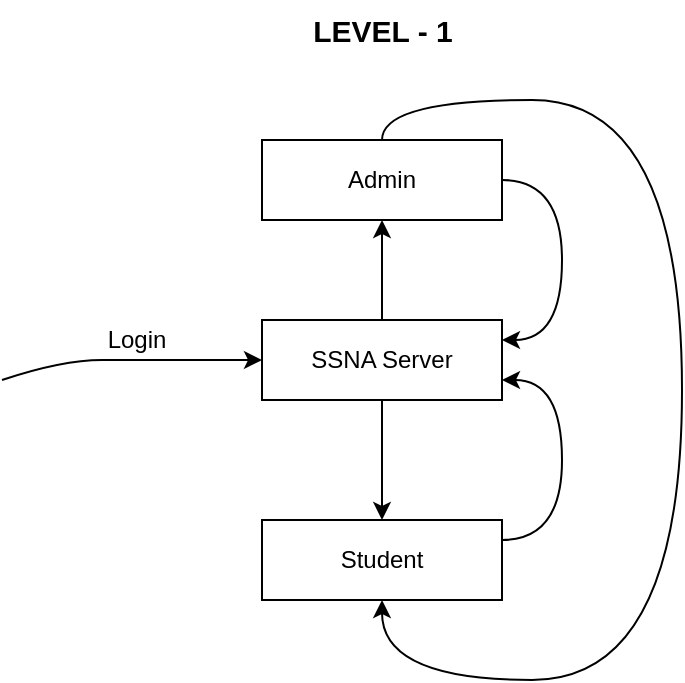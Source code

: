 <mxfile version="22.0.6" type="google" pages="3">
  <diagram id="lnfRCvvnRWQ6f7j25De5" name="L1">
    <mxGraphModel grid="1" page="1" gridSize="10" guides="1" tooltips="1" connect="1" arrows="1" fold="1" pageScale="1" pageWidth="850" pageHeight="1100" math="0" shadow="0">
      <root>
        <mxCell id="0" />
        <mxCell id="1" parent="0" />
        <mxCell id="y0Bbw8QifF7ln_EiUvMt-1" value="" style="curved=1;endArrow=classic;html=1;rounded=0;entryX=0;entryY=0.5;entryDx=0;entryDy=0;" edge="1" parent="1">
          <mxGeometry width="50" height="50" relative="1" as="geometry">
            <mxPoint x="220" y="-530" as="sourcePoint" />
            <mxPoint x="350" y="-540" as="targetPoint" />
            <Array as="points">
              <mxPoint x="250" y="-540" />
              <mxPoint x="290" y="-540" />
            </Array>
          </mxGeometry>
        </mxCell>
        <mxCell id="y0Bbw8QifF7ln_EiUvMt-2" value="&lt;font style=&quot;font-size: 12px;&quot;&gt;Login&lt;/font&gt;" style="edgeLabel;html=1;align=center;verticalAlign=middle;resizable=0;points=[];" connectable="0" vertex="1" parent="y0Bbw8QifF7ln_EiUvMt-1">
          <mxGeometry x="-0.031" y="-2" relative="1" as="geometry">
            <mxPoint x="4" y="-12" as="offset" />
          </mxGeometry>
        </mxCell>
        <mxCell id="y0Bbw8QifF7ln_EiUvMt-3" style="edgeStyle=orthogonalEdgeStyle;rounded=0;orthogonalLoop=1;jettySize=auto;html=1;entryX=0.5;entryY=1;entryDx=0;entryDy=0;" edge="1" parent="1" source="y0Bbw8QifF7ln_EiUvMt-5" target="y0Bbw8QifF7ln_EiUvMt-7">
          <mxGeometry relative="1" as="geometry" />
        </mxCell>
        <mxCell id="y0Bbw8QifF7ln_EiUvMt-4" style="edgeStyle=orthogonalEdgeStyle;rounded=0;orthogonalLoop=1;jettySize=auto;html=1;entryX=0.5;entryY=0;entryDx=0;entryDy=0;" edge="1" parent="1" source="y0Bbw8QifF7ln_EiUvMt-5" target="y0Bbw8QifF7ln_EiUvMt-9">
          <mxGeometry relative="1" as="geometry" />
        </mxCell>
        <mxCell id="y0Bbw8QifF7ln_EiUvMt-5" value="SSNA Server" style="rounded=0;whiteSpace=wrap;html=1;" vertex="1" parent="1">
          <mxGeometry x="350" y="-560" width="120" height="40" as="geometry" />
        </mxCell>
        <mxCell id="y0Bbw8QifF7ln_EiUvMt-6" style="edgeStyle=orthogonalEdgeStyle;rounded=0;orthogonalLoop=1;jettySize=auto;html=1;entryX=1;entryY=0.25;entryDx=0;entryDy=0;curved=1;exitX=1;exitY=0.5;exitDx=0;exitDy=0;" edge="1" parent="1" source="y0Bbw8QifF7ln_EiUvMt-7" target="y0Bbw8QifF7ln_EiUvMt-5">
          <mxGeometry relative="1" as="geometry">
            <Array as="points">
              <mxPoint x="500" y="-630" />
              <mxPoint x="500" y="-550" />
            </Array>
          </mxGeometry>
        </mxCell>
        <mxCell id="y0Bbw8QifF7ln_EiUvMt-7" value="Admin" style="rounded=0;whiteSpace=wrap;html=1;" vertex="1" parent="1">
          <mxGeometry x="350" y="-650" width="120" height="40" as="geometry" />
        </mxCell>
        <mxCell id="y0Bbw8QifF7ln_EiUvMt-8" style="edgeStyle=orthogonalEdgeStyle;rounded=0;orthogonalLoop=1;jettySize=auto;html=1;entryX=1;entryY=0.75;entryDx=0;entryDy=0;curved=1;exitX=1;exitY=0.25;exitDx=0;exitDy=0;" edge="1" parent="1" source="y0Bbw8QifF7ln_EiUvMt-9" target="y0Bbw8QifF7ln_EiUvMt-5">
          <mxGeometry relative="1" as="geometry">
            <Array as="points">
              <mxPoint x="500" y="-450" />
              <mxPoint x="500" y="-530" />
            </Array>
          </mxGeometry>
        </mxCell>
        <mxCell id="y0Bbw8QifF7ln_EiUvMt-9" value="Student" style="rounded=0;whiteSpace=wrap;html=1;" vertex="1" parent="1">
          <mxGeometry x="350" y="-460" width="120" height="40" as="geometry" />
        </mxCell>
        <mxCell id="y0Bbw8QifF7ln_EiUvMt-10" value="LEVEL - 1" style="text;html=1;align=center;verticalAlign=middle;resizable=0;points=[];autosize=1;strokeColor=none;fillColor=none;fontStyle=1;fontSize=15;" vertex="1" parent="1">
          <mxGeometry x="365" y="-720" width="90" height="30" as="geometry" />
        </mxCell>
        <mxCell id="y0Bbw8QifF7ln_EiUvMt-11" style="edgeStyle=orthogonalEdgeStyle;rounded=0;orthogonalLoop=1;jettySize=auto;html=1;entryX=0.5;entryY=1;entryDx=0;entryDy=0;curved=1;exitX=0.5;exitY=0;exitDx=0;exitDy=0;" edge="1" parent="1" source="y0Bbw8QifF7ln_EiUvMt-7" target="y0Bbw8QifF7ln_EiUvMt-9">
          <mxGeometry relative="1" as="geometry">
            <Array as="points">
              <mxPoint x="410" y="-670" />
              <mxPoint x="560" y="-670" />
              <mxPoint x="560" y="-380" />
              <mxPoint x="410" y="-380" />
            </Array>
          </mxGeometry>
        </mxCell>
      </root>
    </mxGraphModel>
  </diagram>
  <diagram id="C4vCqtk6LnQCOJcE7GFx" name="L2">
    <mxGraphModel grid="1" page="1" gridSize="10" guides="1" tooltips="1" connect="1" arrows="1" fold="1" pageScale="1" pageWidth="850" pageHeight="1100" math="0" shadow="0">
      <root>
        <mxCell id="0" />
        <mxCell id="1" parent="0" />
        <mxCell id="PJ-5e9qX-hdkSGPbhPj0-1" value="" style="curved=1;endArrow=classic;html=1;rounded=0;entryX=0;entryY=0.5;entryDx=0;entryDy=0;" edge="1" parent="1">
          <mxGeometry width="50" height="50" relative="1" as="geometry">
            <mxPoint x="28" y="500" as="sourcePoint" />
            <mxPoint x="158" y="490" as="targetPoint" />
            <Array as="points">
              <mxPoint x="58" y="490" />
              <mxPoint x="98" y="490" />
            </Array>
          </mxGeometry>
        </mxCell>
        <mxCell id="PJ-5e9qX-hdkSGPbhPj0-2" value="&lt;font style=&quot;font-size: 12px;&quot;&gt;Login&lt;/font&gt;" style="edgeLabel;html=1;align=center;verticalAlign=middle;resizable=0;points=[];" connectable="0" vertex="1" parent="PJ-5e9qX-hdkSGPbhPj0-1">
          <mxGeometry x="-0.031" y="-2" relative="1" as="geometry">
            <mxPoint x="4" y="-12" as="offset" />
          </mxGeometry>
        </mxCell>
        <mxCell id="PJ-5e9qX-hdkSGPbhPj0-3" style="edgeStyle=orthogonalEdgeStyle;rounded=0;orthogonalLoop=1;jettySize=auto;html=1;entryX=0;entryY=0.5;entryDx=0;entryDy=0;exitX=0.5;exitY=1;exitDx=0;exitDy=0;curved=1;" edge="1" parent="1" source="PJ-5e9qX-hdkSGPbhPj0-10" target="PJ-5e9qX-hdkSGPbhPj0-27">
          <mxGeometry relative="1" as="geometry" />
        </mxCell>
        <mxCell id="PJ-5e9qX-hdkSGPbhPj0-4" style="edgeStyle=orthogonalEdgeStyle;rounded=0;orthogonalLoop=1;jettySize=auto;html=1;entryX=0;entryY=0.5;entryDx=0;entryDy=0;curved=1;" edge="1" parent="1" source="PJ-5e9qX-hdkSGPbhPj0-10" target="PJ-5e9qX-hdkSGPbhPj0-31">
          <mxGeometry relative="1" as="geometry" />
        </mxCell>
        <mxCell id="PJ-5e9qX-hdkSGPbhPj0-5" value="queries" style="edgeLabel;html=1;align=center;verticalAlign=middle;resizable=0;points=[];rotation=15;" connectable="0" vertex="1" parent="PJ-5e9qX-hdkSGPbhPj0-4">
          <mxGeometry x="-0.349" y="-2" relative="1" as="geometry">
            <mxPoint x="14" y="-6" as="offset" />
          </mxGeometry>
        </mxCell>
        <mxCell id="PJ-5e9qX-hdkSGPbhPj0-6" style="edgeStyle=orthogonalEdgeStyle;rounded=0;orthogonalLoop=1;jettySize=auto;html=1;entryX=1;entryY=0.5;entryDx=0;entryDy=0;curved=1;exitX=0.149;exitY=-0.023;exitDx=0;exitDy=0;exitPerimeter=0;" edge="1" parent="1" source="PJ-5e9qX-hdkSGPbhPj0-10" target="PJ-5e9qX-hdkSGPbhPj0-38">
          <mxGeometry relative="1" as="geometry" />
        </mxCell>
        <mxCell id="PJ-5e9qX-hdkSGPbhPj0-7" value="timetable" style="edgeLabel;html=1;align=center;verticalAlign=middle;resizable=0;points=[];rotation=59;" connectable="0" vertex="1" parent="PJ-5e9qX-hdkSGPbhPj0-6">
          <mxGeometry x="-0.274" y="10" relative="1" as="geometry">
            <mxPoint x="6" y="-9" as="offset" />
          </mxGeometry>
        </mxCell>
        <mxCell id="PJ-5e9qX-hdkSGPbhPj0-8" style="edgeStyle=orthogonalEdgeStyle;rounded=0;orthogonalLoop=1;jettySize=auto;html=1;entryX=0;entryY=0.5;entryDx=0;entryDy=0;curved=1;" edge="1" parent="1" source="PJ-5e9qX-hdkSGPbhPj0-10" target="PJ-5e9qX-hdkSGPbhPj0-43">
          <mxGeometry relative="1" as="geometry">
            <Array as="points">
              <mxPoint x="248" y="583" />
            </Array>
          </mxGeometry>
        </mxCell>
        <mxCell id="PJ-5e9qX-hdkSGPbhPj0-9" value="routes" style="edgeLabel;html=1;align=center;verticalAlign=middle;resizable=0;points=[];rotation=52;" connectable="0" vertex="1" parent="PJ-5e9qX-hdkSGPbhPj0-8">
          <mxGeometry x="-0.241" y="7" relative="1" as="geometry">
            <mxPoint x="-3" y="8" as="offset" />
          </mxGeometry>
        </mxCell>
        <mxCell id="PJ-5e9qX-hdkSGPbhPj0-10" value="SSNA" style="rounded=0;whiteSpace=wrap;html=1;" vertex="1" parent="1">
          <mxGeometry x="158" y="470" width="120" height="40" as="geometry" />
        </mxCell>
        <mxCell id="PJ-5e9qX-hdkSGPbhPj0-11" style="edgeStyle=orthogonalEdgeStyle;rounded=0;orthogonalLoop=1;jettySize=auto;html=1;entryX=0.25;entryY=0;entryDx=0;entryDy=0;curved=1;" edge="1" parent="1" source="PJ-5e9qX-hdkSGPbhPj0-13" target="PJ-5e9qX-hdkSGPbhPj0-17">
          <mxGeometry relative="1" as="geometry" />
        </mxCell>
        <mxCell id="PJ-5e9qX-hdkSGPbhPj0-12" value="find data" style="edgeLabel;html=1;align=center;verticalAlign=middle;resizable=0;points=[];rotation=2.9;" connectable="0" vertex="1" parent="PJ-5e9qX-hdkSGPbhPj0-11">
          <mxGeometry x="-0.343" y="-6" relative="1" as="geometry">
            <mxPoint x="4" y="-13" as="offset" />
          </mxGeometry>
        </mxCell>
        <mxCell id="PJ-5e9qX-hdkSGPbhPj0-13" value="Search&lt;br&gt;course" style="ellipse;whiteSpace=wrap;html=1;aspect=fixed;" vertex="1" parent="1">
          <mxGeometry x="308" y="360" width="60" height="60" as="geometry" />
        </mxCell>
        <mxCell id="PJ-5e9qX-hdkSGPbhPj0-14" value="" style="curved=1;endArrow=classic;html=1;rounded=0;entryX=0;entryY=0.5;entryDx=0;entryDy=0;exitX=0.5;exitY=0;exitDx=0;exitDy=0;" edge="1" parent="1" source="PJ-5e9qX-hdkSGPbhPj0-10" target="PJ-5e9qX-hdkSGPbhPj0-13">
          <mxGeometry width="50" height="50" relative="1" as="geometry">
            <mxPoint x="228" y="460" as="sourcePoint" />
            <mxPoint x="338" y="410" as="targetPoint" />
            <Array as="points">
              <mxPoint x="238" y="410" />
            </Array>
          </mxGeometry>
        </mxCell>
        <mxCell id="PJ-5e9qX-hdkSGPbhPj0-15" value="&lt;font style=&quot;font-size: 12px;&quot;&gt;course material&lt;/font&gt;" style="edgeLabel;html=1;align=center;verticalAlign=middle;resizable=0;points=[];rotation=-37.8;" connectable="0" vertex="1" parent="PJ-5e9qX-hdkSGPbhPj0-14">
          <mxGeometry x="-0.031" y="-2" relative="1" as="geometry">
            <mxPoint x="-1" y="2" as="offset" />
          </mxGeometry>
        </mxCell>
        <mxCell id="PJ-5e9qX-hdkSGPbhPj0-16" style="edgeStyle=orthogonalEdgeStyle;rounded=0;orthogonalLoop=1;jettySize=auto;html=1;entryX=1;entryY=1;entryDx=0;entryDy=0;curved=1;exitX=0.25;exitY=1;exitDx=0;exitDy=0;" edge="1" parent="1" source="PJ-5e9qX-hdkSGPbhPj0-17" target="PJ-5e9qX-hdkSGPbhPj0-13">
          <mxGeometry relative="1" as="geometry" />
        </mxCell>
        <mxCell id="PJ-5e9qX-hdkSGPbhPj0-17" value="Course data" style="html=1;dashed=0;whiteSpace=wrap;shape=partialRectangle;right=0;left=0;" vertex="1" parent="1">
          <mxGeometry x="453" y="420" width="100" height="30" as="geometry" />
        </mxCell>
        <mxCell id="PJ-5e9qX-hdkSGPbhPj0-18" value="Search&lt;br&gt;faculty member" style="ellipse;whiteSpace=wrap;html=1;aspect=fixed;" vertex="1" parent="1">
          <mxGeometry x="68" y="660" width="70" height="70" as="geometry" />
        </mxCell>
        <mxCell id="PJ-5e9qX-hdkSGPbhPj0-19" value="" style="curved=1;endArrow=classic;html=1;rounded=0;entryX=0;entryY=0.5;entryDx=0;entryDy=0;exitX=0;exitY=1;exitDx=0;exitDy=0;" edge="1" parent="1" source="PJ-5e9qX-hdkSGPbhPj0-10" target="PJ-5e9qX-hdkSGPbhPj0-18">
          <mxGeometry width="50" height="50" relative="1" as="geometry">
            <mxPoint x="228" y="690" as="sourcePoint" />
            <mxPoint x="348" y="630" as="targetPoint" />
            <Array as="points">
              <mxPoint x="98" y="550" />
              <mxPoint x="48" y="630" />
            </Array>
          </mxGeometry>
        </mxCell>
        <mxCell id="PJ-5e9qX-hdkSGPbhPj0-20" value="&lt;font style=&quot;font-size: 12px;&quot;&gt;faculty&lt;/font&gt;" style="edgeLabel;html=1;align=center;verticalAlign=middle;resizable=0;points=[];rotation=-66.6;" connectable="0" vertex="1" parent="PJ-5e9qX-hdkSGPbhPj0-19">
          <mxGeometry x="-0.031" y="-2" relative="1" as="geometry">
            <mxPoint x="-18" y="15" as="offset" />
          </mxGeometry>
        </mxCell>
        <mxCell id="PJ-5e9qX-hdkSGPbhPj0-21" style="edgeStyle=orthogonalEdgeStyle;rounded=0;orthogonalLoop=1;jettySize=auto;html=1;curved=1;exitX=0.25;exitY=0;exitDx=0;exitDy=0;" edge="1" parent="1" source="PJ-5e9qX-hdkSGPbhPj0-22" target="PJ-5e9qX-hdkSGPbhPj0-18">
          <mxGeometry relative="1" as="geometry">
            <Array as="points">
              <mxPoint x="218" y="690" />
            </Array>
          </mxGeometry>
        </mxCell>
        <mxCell id="PJ-5e9qX-hdkSGPbhPj0-22" value="Faculty data" style="html=1;dashed=0;whiteSpace=wrap;shape=partialRectangle;right=0;left=0;" vertex="1" parent="1">
          <mxGeometry x="193" y="710" width="100" height="30" as="geometry" />
        </mxCell>
        <mxCell id="PJ-5e9qX-hdkSGPbhPj0-23" style="edgeStyle=orthogonalEdgeStyle;rounded=0;orthogonalLoop=1;jettySize=auto;html=1;entryX=0.219;entryY=1.033;entryDx=0;entryDy=0;entryPerimeter=0;curved=1;" edge="1" parent="1" source="PJ-5e9qX-hdkSGPbhPj0-18" target="PJ-5e9qX-hdkSGPbhPj0-22">
          <mxGeometry relative="1" as="geometry">
            <Array as="points">
              <mxPoint x="103" y="760" />
              <mxPoint x="215" y="760" />
            </Array>
          </mxGeometry>
        </mxCell>
        <mxCell id="PJ-5e9qX-hdkSGPbhPj0-24" value="find data" style="edgeLabel;html=1;align=center;verticalAlign=middle;resizable=0;points=[];" connectable="0" vertex="1" parent="PJ-5e9qX-hdkSGPbhPj0-23">
          <mxGeometry x="0.054" y="4" relative="1" as="geometry">
            <mxPoint y="14" as="offset" />
          </mxGeometry>
        </mxCell>
        <mxCell id="PJ-5e9qX-hdkSGPbhPj0-25" style="edgeStyle=orthogonalEdgeStyle;rounded=0;orthogonalLoop=1;jettySize=auto;html=1;entryX=0.25;entryY=1;entryDx=0;entryDy=0;curved=1;" edge="1" parent="1" source="PJ-5e9qX-hdkSGPbhPj0-27" target="PJ-5e9qX-hdkSGPbhPj0-28">
          <mxGeometry relative="1" as="geometry" />
        </mxCell>
        <mxCell id="PJ-5e9qX-hdkSGPbhPj0-26" value="find events" style="edgeLabel;html=1;align=center;verticalAlign=middle;resizable=0;points=[];rotation=30;" connectable="0" vertex="1" parent="PJ-5e9qX-hdkSGPbhPj0-25">
          <mxGeometry x="-0.121" y="7" relative="1" as="geometry">
            <mxPoint x="-10" y="13" as="offset" />
          </mxGeometry>
        </mxCell>
        <mxCell id="PJ-5e9qX-hdkSGPbhPj0-27" value="Browse&lt;br&gt;events" style="ellipse;whiteSpace=wrap;html=1;aspect=fixed;" vertex="1" parent="1">
          <mxGeometry x="158" y="605" width="70" height="70" as="geometry" />
        </mxCell>
        <mxCell id="PJ-5e9qX-hdkSGPbhPj0-28" value="Events data" style="html=1;dashed=0;whiteSpace=wrap;shape=partialRectangle;right=0;left=0;" vertex="1" parent="1">
          <mxGeometry x="368" y="645" width="100" height="30" as="geometry" />
        </mxCell>
        <mxCell id="PJ-5e9qX-hdkSGPbhPj0-29" style="edgeStyle=orthogonalEdgeStyle;rounded=0;orthogonalLoop=1;jettySize=auto;html=1;entryX=0.25;entryY=0;entryDx=0;entryDy=0;curved=1;" edge="1" parent="1" source="PJ-5e9qX-hdkSGPbhPj0-31" target="PJ-5e9qX-hdkSGPbhPj0-33">
          <mxGeometry relative="1" as="geometry">
            <Array as="points">
              <mxPoint x="562" y="520" />
              <mxPoint x="562" y="480" />
              <mxPoint x="633" y="480" />
            </Array>
          </mxGeometry>
        </mxCell>
        <mxCell id="PJ-5e9qX-hdkSGPbhPj0-30" value="query" style="edgeLabel;html=1;align=center;verticalAlign=middle;resizable=0;points=[];rotation=-5.1;" connectable="0" vertex="1" parent="PJ-5e9qX-hdkSGPbhPj0-29">
          <mxGeometry x="0.057" y="-2" relative="1" as="geometry">
            <mxPoint x="7" y="-11" as="offset" />
          </mxGeometry>
        </mxCell>
        <mxCell id="PJ-5e9qX-hdkSGPbhPj0-31" value="Browse&lt;br&gt;queries" style="ellipse;whiteSpace=wrap;html=1;aspect=fixed;" vertex="1" parent="1">
          <mxGeometry x="456" y="490" width="60" height="60" as="geometry" />
        </mxCell>
        <mxCell id="PJ-5e9qX-hdkSGPbhPj0-32" style="edgeStyle=orthogonalEdgeStyle;rounded=0;orthogonalLoop=1;jettySize=auto;html=1;entryX=1;entryY=1;entryDx=0;entryDy=0;curved=1;exitX=0.25;exitY=1;exitDx=0;exitDy=0;" edge="1" parent="1" source="PJ-5e9qX-hdkSGPbhPj0-33" target="PJ-5e9qX-hdkSGPbhPj0-31">
          <mxGeometry relative="1" as="geometry" />
        </mxCell>
        <mxCell id="PJ-5e9qX-hdkSGPbhPj0-33" value="queries data" style="html=1;dashed=0;whiteSpace=wrap;shape=partialRectangle;right=0;left=0;" vertex="1" parent="1">
          <mxGeometry x="608" y="520" width="100" height="30" as="geometry" />
        </mxCell>
        <mxCell id="PJ-5e9qX-hdkSGPbhPj0-37" style="edgeStyle=orthogonalEdgeStyle;rounded=0;orthogonalLoop=1;jettySize=auto;html=1;entryX=0.25;entryY=1;entryDx=0;entryDy=0;curved=1;" edge="1" parent="1" source="PJ-5e9qX-hdkSGPbhPj0-38" target="PJ-5e9qX-hdkSGPbhPj0-40">
          <mxGeometry relative="1" as="geometry" />
        </mxCell>
        <mxCell id="PJ-5e9qX-hdkSGPbhPj0-38" value="Search&lt;br&gt;timetable" style="ellipse;whiteSpace=wrap;html=1;aspect=fixed;" vertex="1" parent="1">
          <mxGeometry x="58" y="370" width="60" height="60" as="geometry" />
        </mxCell>
        <mxCell id="PJ-5e9qX-hdkSGPbhPj0-39" style="edgeStyle=orthogonalEdgeStyle;rounded=0;orthogonalLoop=1;jettySize=auto;html=1;entryX=1;entryY=0;entryDx=0;entryDy=0;curved=1;" edge="1" parent="1" source="PJ-5e9qX-hdkSGPbhPj0-40" target="PJ-5e9qX-hdkSGPbhPj0-38">
          <mxGeometry relative="1" as="geometry">
            <Array as="points">
              <mxPoint x="168" y="350" />
              <mxPoint x="109" y="350" />
            </Array>
          </mxGeometry>
        </mxCell>
        <mxCell id="PJ-5e9qX-hdkSGPbhPj0-40" value="Timetable data" style="html=1;dashed=0;whiteSpace=wrap;shape=partialRectangle;right=0;left=0;" vertex="1" parent="1">
          <mxGeometry x="118" y="250" width="100" height="30" as="geometry" />
        </mxCell>
        <mxCell id="PJ-5e9qX-hdkSGPbhPj0-41" value="filter timetable" style="edgeLabel;html=1;align=center;verticalAlign=middle;resizable=0;points=[];rotation=-45;" connectable="0" vertex="1" parent="1">
          <mxGeometry x="84.997" y="326.996" as="geometry">
            <mxPoint x="6.857" y="4.12" as="offset" />
          </mxGeometry>
        </mxCell>
        <mxCell id="PJ-5e9qX-hdkSGPbhPj0-42" style="edgeStyle=orthogonalEdgeStyle;rounded=0;orthogonalLoop=1;jettySize=auto;html=1;entryX=0.25;entryY=0;entryDx=0;entryDy=0;curved=1;" edge="1" parent="1" source="PJ-5e9qX-hdkSGPbhPj0-43" target="PJ-5e9qX-hdkSGPbhPj0-45">
          <mxGeometry relative="1" as="geometry">
            <Array as="points">
              <mxPoint x="402" y="583" />
              <mxPoint x="402" y="560" />
              <mxPoint x="461" y="560" />
            </Array>
          </mxGeometry>
        </mxCell>
        <mxCell id="PJ-5e9qX-hdkSGPbhPj0-43" value="Search&lt;br&gt;bus routes" style="ellipse;whiteSpace=wrap;html=1;aspect=fixed;" vertex="1" parent="1">
          <mxGeometry x="303" y="550" width="65" height="65" as="geometry" />
        </mxCell>
        <mxCell id="PJ-5e9qX-hdkSGPbhPj0-44" style="edgeStyle=orthogonalEdgeStyle;rounded=0;orthogonalLoop=1;jettySize=auto;html=1;entryX=1;entryY=1;entryDx=0;entryDy=0;curved=1;exitX=0.212;exitY=1.017;exitDx=0;exitDy=0;exitPerimeter=0;" edge="1" parent="1" source="PJ-5e9qX-hdkSGPbhPj0-45" target="PJ-5e9qX-hdkSGPbhPj0-43">
          <mxGeometry relative="1" as="geometry">
            <Array as="points">
              <mxPoint x="457" y="630" />
              <mxPoint x="359" y="630" />
            </Array>
          </mxGeometry>
        </mxCell>
        <mxCell id="PJ-5e9qX-hdkSGPbhPj0-45" value="Bus data" style="html=1;dashed=0;whiteSpace=wrap;shape=partialRectangle;right=0;left=0;" vertex="1" parent="1">
          <mxGeometry x="436" y="585" width="100" height="30" as="geometry" />
        </mxCell>
        <mxCell id="PJ-5e9qX-hdkSGPbhPj0-46" style="edgeStyle=orthogonalEdgeStyle;rounded=0;orthogonalLoop=1;jettySize=auto;html=1;entryX=0.965;entryY=0.261;entryDx=0;entryDy=0;entryPerimeter=0;curved=1;exitX=0.25;exitY=0;exitDx=0;exitDy=0;" edge="1" parent="1" source="PJ-5e9qX-hdkSGPbhPj0-28" target="PJ-5e9qX-hdkSGPbhPj0-27">
          <mxGeometry relative="1" as="geometry" />
        </mxCell>
        <mxCell id="PJ-5e9qX-hdkSGPbhPj0-47" value="LEVEL - 2" style="text;html=1;align=center;verticalAlign=middle;resizable=0;points=[];autosize=1;strokeColor=none;fillColor=none;fontStyle=1;fontSize=15;" vertex="1" parent="1">
          <mxGeometry x="373" y="180" width="90" height="30" as="geometry" />
        </mxCell>
      </root>
    </mxGraphModel>
  </diagram>
  <diagram name="L3" id="b520641d-4fe3-3701-9064-5fc419738815">
    <mxGraphModel grid="1" page="1" gridSize="10" guides="1" tooltips="1" connect="1" arrows="1" fold="1" pageScale="1" pageWidth="1100" pageHeight="850" background="none" math="0" shadow="0">
      <root>
        <mxCell id="0" />
        <mxCell id="1" parent="0" />
        <mxCell id="fYyy_811mpqIWrKKwp8T-56" value="" style="curved=1;endArrow=classic;html=1;rounded=0;entryX=0;entryY=0.5;entryDx=0;entryDy=0;" edge="1" parent="1">
          <mxGeometry width="50" height="50" relative="1" as="geometry">
            <mxPoint x="130" y="1041" as="sourcePoint" />
            <mxPoint x="260" y="1031" as="targetPoint" />
            <Array as="points">
              <mxPoint x="160" y="1031" />
              <mxPoint x="200" y="1031" />
            </Array>
          </mxGeometry>
        </mxCell>
        <mxCell id="fYyy_811mpqIWrKKwp8T-57" value="&lt;font style=&quot;font-size: 12px;&quot;&gt;Login&lt;/font&gt;" style="edgeLabel;html=1;align=center;verticalAlign=middle;resizable=0;points=[];" connectable="0" vertex="1" parent="fYyy_811mpqIWrKKwp8T-56">
          <mxGeometry x="-0.031" y="-2" relative="1" as="geometry">
            <mxPoint x="4" y="-12" as="offset" />
          </mxGeometry>
        </mxCell>
        <mxCell id="fYyy_811mpqIWrKKwp8T-59" style="edgeStyle=orthogonalEdgeStyle;rounded=0;orthogonalLoop=1;jettySize=auto;html=1;entryX=0.006;entryY=0.364;entryDx=0;entryDy=0;curved=1;entryPerimeter=0;" edge="1" parent="1" source="fYyy_811mpqIWrKKwp8T-65" target="fYyy_811mpqIWrKKwp8T-86">
          <mxGeometry relative="1" as="geometry" />
        </mxCell>
        <mxCell id="fYyy_811mpqIWrKKwp8T-60" value="queries" style="edgeLabel;html=1;align=center;verticalAlign=middle;resizable=0;points=[];rotation=1.8;" connectable="0" vertex="1" parent="fYyy_811mpqIWrKKwp8T-59">
          <mxGeometry x="-0.349" y="-2" relative="1" as="geometry">
            <mxPoint x="72" y="5" as="offset" />
          </mxGeometry>
        </mxCell>
        <mxCell id="fYyy_811mpqIWrKKwp8T-61" style="edgeStyle=orthogonalEdgeStyle;rounded=0;orthogonalLoop=1;jettySize=auto;html=1;entryX=1;entryY=0.5;entryDx=0;entryDy=0;curved=1;exitX=0.149;exitY=-0.023;exitDx=0;exitDy=0;exitPerimeter=0;" edge="1" parent="1" source="fYyy_811mpqIWrKKwp8T-65" target="fYyy_811mpqIWrKKwp8T-93">
          <mxGeometry relative="1" as="geometry" />
        </mxCell>
        <mxCell id="fYyy_811mpqIWrKKwp8T-62" value="timetable" style="edgeLabel;html=1;align=center;verticalAlign=middle;resizable=0;points=[];rotation=30;" connectable="0" vertex="1" parent="fYyy_811mpqIWrKKwp8T-61">
          <mxGeometry x="-0.274" y="10" relative="1" as="geometry">
            <mxPoint x="-36" y="-4" as="offset" />
          </mxGeometry>
        </mxCell>
        <mxCell id="fYyy_811mpqIWrKKwp8T-63" style="edgeStyle=orthogonalEdgeStyle;rounded=0;orthogonalLoop=1;jettySize=auto;html=1;entryX=0;entryY=0.5;entryDx=0;entryDy=0;curved=1;" edge="1" parent="1" source="fYyy_811mpqIWrKKwp8T-65" target="fYyy_811mpqIWrKKwp8T-98">
          <mxGeometry relative="1" as="geometry">
            <Array as="points">
              <mxPoint x="350" y="1124" />
            </Array>
          </mxGeometry>
        </mxCell>
        <mxCell id="fYyy_811mpqIWrKKwp8T-64" value="routes" style="edgeLabel;html=1;align=center;verticalAlign=middle;resizable=0;points=[];rotation=52;" connectable="0" vertex="1" parent="fYyy_811mpqIWrKKwp8T-63">
          <mxGeometry x="-0.241" y="7" relative="1" as="geometry">
            <mxPoint x="-3" y="8" as="offset" />
          </mxGeometry>
        </mxCell>
        <mxCell id="fYyy_811mpqIWrKKwp8T-116" style="edgeStyle=orthogonalEdgeStyle;rounded=0;orthogonalLoop=1;jettySize=auto;html=1;curved=1;exitX=0.25;exitY=1;exitDx=0;exitDy=0;" edge="1" parent="1" source="fYyy_811mpqIWrKKwp8T-65" target="fYyy_811mpqIWrKKwp8T-82">
          <mxGeometry relative="1" as="geometry" />
        </mxCell>
        <mxCell id="fYyy_811mpqIWrKKwp8T-65" value="SSNA" style="rounded=0;whiteSpace=wrap;html=1;" vertex="1" parent="1">
          <mxGeometry x="260" y="1011" width="120" height="40" as="geometry" />
        </mxCell>
        <mxCell id="fYyy_811mpqIWrKKwp8T-66" style="edgeStyle=orthogonalEdgeStyle;rounded=0;orthogonalLoop=1;jettySize=auto;html=1;entryX=0.25;entryY=0;entryDx=0;entryDy=0;curved=1;exitX=1;exitY=0.5;exitDx=0;exitDy=0;" edge="1" parent="1" source="fYyy_811mpqIWrKKwp8T-105" target="fYyy_811mpqIWrKKwp8T-72">
          <mxGeometry relative="1" as="geometry">
            <mxPoint x="579" y="881" as="sourcePoint" />
            <Array as="points">
              <mxPoint x="565" y="873" />
              <mxPoint x="689" y="873" />
            </Array>
          </mxGeometry>
        </mxCell>
        <mxCell id="fYyy_811mpqIWrKKwp8T-67" value="find data" style="edgeLabel;html=1;align=center;verticalAlign=middle;resizable=0;points=[];rotation=0;" connectable="0" vertex="1" parent="fYyy_811mpqIWrKKwp8T-66">
          <mxGeometry x="-0.343" y="-6" relative="1" as="geometry">
            <mxPoint x="4" y="-14" as="offset" />
          </mxGeometry>
        </mxCell>
        <mxCell id="fYyy_811mpqIWrKKwp8T-68" value="Search&lt;br&gt;course" style="ellipse;whiteSpace=wrap;html=1;aspect=fixed;" vertex="1" parent="1">
          <mxGeometry x="410" y="901" width="60" height="60" as="geometry" />
        </mxCell>
        <mxCell id="fYyy_811mpqIWrKKwp8T-69" value="" style="curved=1;endArrow=classic;html=1;rounded=0;entryX=0;entryY=0.5;entryDx=0;entryDy=0;exitX=0.676;exitY=0.044;exitDx=0;exitDy=0;exitPerimeter=0;" edge="1" parent="1" source="fYyy_811mpqIWrKKwp8T-65" target="fYyy_811mpqIWrKKwp8T-68">
          <mxGeometry width="50" height="50" relative="1" as="geometry">
            <mxPoint x="330" y="1001" as="sourcePoint" />
            <mxPoint x="440" y="951" as="targetPoint" />
            <Array as="points">
              <mxPoint x="340" y="951" />
            </Array>
          </mxGeometry>
        </mxCell>
        <mxCell id="fYyy_811mpqIWrKKwp8T-70" value="&lt;font style=&quot;font-size: 12px;&quot;&gt;course material&lt;/font&gt;" style="edgeLabel;html=1;align=center;verticalAlign=middle;resizable=0;points=[];rotation=-45;" connectable="0" vertex="1" parent="fYyy_811mpqIWrKKwp8T-69">
          <mxGeometry x="-0.031" y="-2" relative="1" as="geometry">
            <mxPoint x="-8" y="9" as="offset" />
          </mxGeometry>
        </mxCell>
        <mxCell id="fYyy_811mpqIWrKKwp8T-71" style="edgeStyle=orthogonalEdgeStyle;rounded=0;orthogonalLoop=1;jettySize=auto;html=1;entryX=0.977;entryY=0.678;entryDx=0;entryDy=0;curved=1;exitX=0.25;exitY=1;exitDx=0;exitDy=0;entryPerimeter=0;" edge="1" parent="1" source="fYyy_811mpqIWrKKwp8T-72" target="fYyy_811mpqIWrKKwp8T-105">
          <mxGeometry relative="1" as="geometry">
            <mxPoint x="570.003" y="902.213" as="targetPoint" />
          </mxGeometry>
        </mxCell>
        <mxCell id="fYyy_811mpqIWrKKwp8T-72" value="Course data" style="html=1;dashed=0;whiteSpace=wrap;shape=partialRectangle;right=0;left=0;" vertex="1" parent="1">
          <mxGeometry x="663.79" y="907" width="100" height="30" as="geometry" />
        </mxCell>
        <mxCell id="fYyy_811mpqIWrKKwp8T-73" value="Search&lt;br&gt;faculty member" style="ellipse;whiteSpace=wrap;html=1;aspect=fixed;" vertex="1" parent="1">
          <mxGeometry x="40" y="1205" width="70" height="70" as="geometry" />
        </mxCell>
        <mxCell id="fYyy_811mpqIWrKKwp8T-74" value="" style="curved=1;endArrow=classic;html=1;rounded=0;entryX=0.767;entryY=0.072;entryDx=0;entryDy=0;exitX=0.052;exitY=1.037;exitDx=0;exitDy=0;entryPerimeter=0;exitPerimeter=0;" edge="1" parent="1" source="fYyy_811mpqIWrKKwp8T-65" target="fYyy_811mpqIWrKKwp8T-73">
          <mxGeometry width="50" height="50" relative="1" as="geometry">
            <mxPoint x="330" y="1231" as="sourcePoint" />
            <mxPoint x="450" y="1171" as="targetPoint" />
            <Array as="points">
              <mxPoint x="200" y="1091" />
              <mxPoint x="140" y="1150" />
            </Array>
          </mxGeometry>
        </mxCell>
        <mxCell id="fYyy_811mpqIWrKKwp8T-75" value="&lt;font style=&quot;font-size: 12px;&quot;&gt;faculty&lt;/font&gt;" style="edgeLabel;html=1;align=center;verticalAlign=middle;resizable=0;points=[];rotation=-55;" connectable="0" vertex="1" parent="fYyy_811mpqIWrKKwp8T-74">
          <mxGeometry x="-0.031" y="-2" relative="1" as="geometry">
            <mxPoint x="-24" y="13" as="offset" />
          </mxGeometry>
        </mxCell>
        <mxCell id="fYyy_811mpqIWrKKwp8T-76" style="edgeStyle=orthogonalEdgeStyle;rounded=0;orthogonalLoop=1;jettySize=auto;html=1;curved=1;exitX=0.25;exitY=0;exitDx=0;exitDy=0;entryX=1;entryY=1;entryDx=0;entryDy=0;" edge="1" parent="1" source="fYyy_811mpqIWrKKwp8T-77" target="fYyy_811mpqIWrKKwp8T-133">
          <mxGeometry relative="1" as="geometry">
            <Array as="points">
              <mxPoint x="155" y="1430" />
              <mxPoint x="100" y="1430" />
            </Array>
            <mxPoint x="74.641" y="1440" as="targetPoint" />
          </mxGeometry>
        </mxCell>
        <mxCell id="fYyy_811mpqIWrKKwp8T-77" value="Faculty data" style="html=1;dashed=0;whiteSpace=wrap;shape=partialRectangle;right=0;left=0;" vertex="1" parent="1">
          <mxGeometry x="130" y="1460" width="100" height="30" as="geometry" />
        </mxCell>
        <mxCell id="fYyy_811mpqIWrKKwp8T-78" style="edgeStyle=orthogonalEdgeStyle;rounded=0;orthogonalLoop=1;jettySize=auto;html=1;entryX=0.219;entryY=1.033;entryDx=0;entryDy=0;entryPerimeter=0;curved=1;exitX=0.5;exitY=1;exitDx=0;exitDy=0;" edge="1" parent="1" source="fYyy_811mpqIWrKKwp8T-133" target="fYyy_811mpqIWrKKwp8T-77">
          <mxGeometry relative="1" as="geometry">
            <Array as="points">
              <mxPoint x="60" y="1390" />
              <mxPoint x="60" y="1510" />
              <mxPoint x="152" y="1510" />
            </Array>
            <mxPoint x="40" y="1480" as="sourcePoint" />
          </mxGeometry>
        </mxCell>
        <mxCell id="fYyy_811mpqIWrKKwp8T-79" value="find data" style="edgeLabel;html=1;align=center;verticalAlign=middle;resizable=0;points=[];" connectable="0" vertex="1" parent="fYyy_811mpqIWrKKwp8T-78">
          <mxGeometry x="0.054" y="4" relative="1" as="geometry">
            <mxPoint y="14" as="offset" />
          </mxGeometry>
        </mxCell>
        <mxCell id="fYyy_811mpqIWrKKwp8T-80" style="edgeStyle=orthogonalEdgeStyle;rounded=0;orthogonalLoop=1;jettySize=auto;html=1;entryX=0.25;entryY=1;entryDx=0;entryDy=0;curved=1;exitX=0.5;exitY=1;exitDx=0;exitDy=0;" edge="1" parent="1" source="fYyy_811mpqIWrKKwp8T-117" target="fYyy_811mpqIWrKKwp8T-83">
          <mxGeometry relative="1" as="geometry">
            <mxPoint x="288" y="1358.95" as="sourcePoint" />
          </mxGeometry>
        </mxCell>
        <mxCell id="fYyy_811mpqIWrKKwp8T-81" value="find events" style="edgeLabel;html=1;align=center;verticalAlign=middle;resizable=0;points=[];rotation=0;" connectable="0" vertex="1" parent="fYyy_811mpqIWrKKwp8T-80">
          <mxGeometry x="-0.121" y="7" relative="1" as="geometry">
            <mxPoint x="16" y="16" as="offset" />
          </mxGeometry>
        </mxCell>
        <mxCell id="fYyy_811mpqIWrKKwp8T-118" style="edgeStyle=orthogonalEdgeStyle;rounded=0;orthogonalLoop=1;jettySize=auto;html=1;entryX=0.5;entryY=0;entryDx=0;entryDy=0;curved=1;" edge="1" parent="1" source="fYyy_811mpqIWrKKwp8T-82" target="fYyy_811mpqIWrKKwp8T-117">
          <mxGeometry relative="1" as="geometry" />
        </mxCell>
        <mxCell id="fYyy_811mpqIWrKKwp8T-82" value="Browse&lt;br&gt;events" style="ellipse;whiteSpace=wrap;html=1;aspect=fixed;" vertex="1" parent="1">
          <mxGeometry x="215" y="1151" width="70" height="70" as="geometry" />
        </mxCell>
        <mxCell id="fYyy_811mpqIWrKKwp8T-83" value="Events data" style="html=1;dashed=0;whiteSpace=wrap;shape=partialRectangle;right=0;left=0;" vertex="1" parent="1">
          <mxGeometry x="450" y="1275" width="100" height="30" as="geometry" />
        </mxCell>
        <mxCell id="fYyy_811mpqIWrKKwp8T-84" style="edgeStyle=orthogonalEdgeStyle;rounded=0;orthogonalLoop=1;jettySize=auto;html=1;entryX=0.25;entryY=0;entryDx=0;entryDy=0;curved=1;exitX=0.985;exitY=0.375;exitDx=0;exitDy=0;exitPerimeter=0;" edge="1" parent="1" source="fYyy_811mpqIWrKKwp8T-111" target="fYyy_811mpqIWrKKwp8T-88">
          <mxGeometry relative="1" as="geometry">
            <Array as="points">
              <mxPoint x="743" y="1010" />
              <mxPoint x="915" y="1010" />
            </Array>
            <mxPoint x="797.79" y="1070" as="sourcePoint" />
          </mxGeometry>
        </mxCell>
        <mxCell id="fYyy_811mpqIWrKKwp8T-85" value="query" style="edgeLabel;html=1;align=center;verticalAlign=middle;resizable=0;points=[];rotation=2.2;" connectable="0" vertex="1" parent="fYyy_811mpqIWrKKwp8T-84">
          <mxGeometry x="0.057" y="-2" relative="1" as="geometry">
            <mxPoint x="-34" y="-11" as="offset" />
          </mxGeometry>
        </mxCell>
        <mxCell id="fYyy_811mpqIWrKKwp8T-112" style="edgeStyle=orthogonalEdgeStyle;rounded=0;orthogonalLoop=1;jettySize=auto;html=1;curved=1;exitX=0.5;exitY=0;exitDx=0;exitDy=0;" edge="1" parent="1" source="fYyy_811mpqIWrKKwp8T-86" target="fYyy_811mpqIWrKKwp8T-111">
          <mxGeometry relative="1" as="geometry">
            <Array as="points">
              <mxPoint x="588" y="1011" />
            </Array>
          </mxGeometry>
        </mxCell>
        <mxCell id="fYyy_811mpqIWrKKwp8T-115" style="edgeStyle=orthogonalEdgeStyle;rounded=0;orthogonalLoop=1;jettySize=auto;html=1;entryX=0.5;entryY=0;entryDx=0;entryDy=0;curved=1;exitX=0.932;exitY=0.721;exitDx=0;exitDy=0;exitPerimeter=0;" edge="1" parent="1" source="fYyy_811mpqIWrKKwp8T-86" target="fYyy_811mpqIWrKKwp8T-114">
          <mxGeometry relative="1" as="geometry">
            <Array as="points">
              <mxPoint x="649" y="1074" />
              <mxPoint x="705" y="1074" />
            </Array>
          </mxGeometry>
        </mxCell>
        <mxCell id="Is7_Ylc0VgrU2KLMRWV5-23" style="edgeStyle=orthogonalEdgeStyle;rounded=0;orthogonalLoop=1;jettySize=auto;html=1;entryX=1;entryY=0.75;entryDx=0;entryDy=0;curved=1;exitX=-0.003;exitY=0.649;exitDx=0;exitDy=0;exitPerimeter=0;" edge="1" parent="1" source="fYyy_811mpqIWrKKwp8T-86" target="fYyy_811mpqIWrKKwp8T-65">
          <mxGeometry relative="1" as="geometry">
            <Array as="points">
              <mxPoint x="450" y="1070" />
              <mxPoint x="450" y="1041" />
            </Array>
          </mxGeometry>
        </mxCell>
        <mxCell id="fYyy_811mpqIWrKKwp8T-86" value="Browse&lt;br&gt;queries" style="ellipse;whiteSpace=wrap;html=1;aspect=fixed;" vertex="1" parent="1">
          <mxGeometry x="558" y="1031" width="60" height="60" as="geometry" />
        </mxCell>
        <mxCell id="fYyy_811mpqIWrKKwp8T-87" style="edgeStyle=orthogonalEdgeStyle;rounded=0;orthogonalLoop=1;jettySize=auto;html=1;entryX=1.005;entryY=0.595;entryDx=0;entryDy=0;curved=1;exitX=0.102;exitY=0;exitDx=0;exitDy=0;exitPerimeter=0;entryPerimeter=0;" edge="1" parent="1" source="fYyy_811mpqIWrKKwp8T-88" target="fYyy_811mpqIWrKKwp8T-111">
          <mxGeometry relative="1" as="geometry">
            <mxPoint x="789.003" y="1091.213" as="targetPoint" />
          </mxGeometry>
        </mxCell>
        <mxCell id="Is7_Ylc0VgrU2KLMRWV5-20" style="edgeStyle=orthogonalEdgeStyle;rounded=0;orthogonalLoop=1;jettySize=auto;html=1;curved=1;" edge="1" parent="1" source="fYyy_811mpqIWrKKwp8T-88" target="fYyy_811mpqIWrKKwp8T-114">
          <mxGeometry relative="1" as="geometry">
            <Array as="points">
              <mxPoint x="940" y="1150" />
            </Array>
          </mxGeometry>
        </mxCell>
        <mxCell id="fYyy_811mpqIWrKKwp8T-88" value="queries data" style="html=1;dashed=0;whiteSpace=wrap;shape=partialRectangle;right=0;left=0;" vertex="1" parent="1">
          <mxGeometry x="889.79" y="1070" width="100" height="30" as="geometry" />
        </mxCell>
        <mxCell id="fYyy_811mpqIWrKKwp8T-89" style="edgeStyle=orthogonalEdgeStyle;rounded=0;orthogonalLoop=1;jettySize=auto;html=1;curved=1;" edge="1" parent="1" source="fYyy_811mpqIWrKKwp8T-91" target="fYyy_811mpqIWrKKwp8T-88">
          <mxGeometry relative="1" as="geometry" />
        </mxCell>
        <mxCell id="fYyy_811mpqIWrKKwp8T-90" value="Approval" style="edgeLabel;html=1;align=center;verticalAlign=middle;resizable=0;points=[];rotation=-1.5;" connectable="0" vertex="1" parent="fYyy_811mpqIWrKKwp8T-89">
          <mxGeometry x="0.085" relative="1" as="geometry">
            <mxPoint x="17" y="7" as="offset" />
          </mxGeometry>
        </mxCell>
        <mxCell id="Is7_Ylc0VgrU2KLMRWV5-15" style="edgeStyle=orthogonalEdgeStyle;rounded=0;orthogonalLoop=1;jettySize=auto;html=1;entryX=1;entryY=0.5;entryDx=0;entryDy=0;curved=1;exitX=0.621;exitY=1.03;exitDx=0;exitDy=0;exitPerimeter=0;" edge="1" parent="1" source="fYyy_811mpqIWrKKwp8T-91" target="Is7_Ylc0VgrU2KLMRWV5-10">
          <mxGeometry relative="1" as="geometry" />
        </mxCell>
        <mxCell id="fYyy_811mpqIWrKKwp8T-91" value="Admin" style="rounded=0;whiteSpace=wrap;html=1;" vertex="1" parent="1">
          <mxGeometry x="989.79" y="980" width="110" height="30" as="geometry" />
        </mxCell>
        <mxCell id="fYyy_811mpqIWrKKwp8T-92" style="edgeStyle=orthogonalEdgeStyle;rounded=0;orthogonalLoop=1;jettySize=auto;html=1;entryX=0.25;entryY=1;entryDx=0;entryDy=0;curved=1;exitX=0.5;exitY=0;exitDx=0;exitDy=0;" edge="1" parent="1" source="fYyy_811mpqIWrKKwp8T-93" target="fYyy_811mpqIWrKKwp8T-95">
          <mxGeometry relative="1" as="geometry">
            <mxPoint x="153" y="898.21" as="sourcePoint" />
          </mxGeometry>
        </mxCell>
        <mxCell id="fYyy_811mpqIWrKKwp8T-93" value="Search&lt;br&gt;timetable" style="ellipse;whiteSpace=wrap;html=1;aspect=fixed;" vertex="1" parent="1">
          <mxGeometry x="90" y="907" width="60" height="60" as="geometry" />
        </mxCell>
        <mxCell id="fYyy_811mpqIWrKKwp8T-94" style="edgeStyle=orthogonalEdgeStyle;rounded=0;orthogonalLoop=1;jettySize=auto;html=1;entryX=1;entryY=0;entryDx=0;entryDy=0;curved=1;" edge="1" parent="1" source="fYyy_811mpqIWrKKwp8T-95" target="fYyy_811mpqIWrKKwp8T-93">
          <mxGeometry relative="1" as="geometry">
            <Array as="points">
              <mxPoint x="233" y="878" />
              <mxPoint x="174" y="878" />
              <mxPoint x="174" y="916" />
            </Array>
            <mxPoint x="174.213" y="906.997" as="targetPoint" />
          </mxGeometry>
        </mxCell>
        <mxCell id="fYyy_811mpqIWrKKwp8T-95" value="Timetable data" style="html=1;dashed=0;whiteSpace=wrap;shape=partialRectangle;right=0;left=0;" vertex="1" parent="1">
          <mxGeometry x="183" y="778.21" width="100" height="30" as="geometry" />
        </mxCell>
        <mxCell id="fYyy_811mpqIWrKKwp8T-96" value="filter timetable" style="edgeLabel;html=1;align=center;verticalAlign=middle;resizable=0;points=[];rotation=-45;" connectable="0" vertex="1" parent="1">
          <mxGeometry x="149.997" y="855.206" as="geometry">
            <mxPoint x="-12.235" y="-16.386" as="offset" />
          </mxGeometry>
        </mxCell>
        <mxCell id="fYyy_811mpqIWrKKwp8T-97" style="edgeStyle=orthogonalEdgeStyle;rounded=0;orthogonalLoop=1;jettySize=auto;html=1;entryX=0.25;entryY=0;entryDx=0;entryDy=0;curved=1;exitX=1;exitY=0.5;exitDx=0;exitDy=0;" edge="1" parent="1" source="Is7_Ylc0VgrU2KLMRWV5-5" target="fYyy_811mpqIWrKKwp8T-100">
          <mxGeometry relative="1" as="geometry">
            <Array as="points">
              <mxPoint x="602" y="1188" />
              <mxPoint x="660" y="1189" />
            </Array>
            <mxPoint x="567.52" y="1222.526" as="sourcePoint" />
          </mxGeometry>
        </mxCell>
        <mxCell id="Is7_Ylc0VgrU2KLMRWV5-6" style="edgeStyle=orthogonalEdgeStyle;rounded=0;orthogonalLoop=1;jettySize=auto;html=1;entryX=0.5;entryY=0;entryDx=0;entryDy=0;curved=1;" edge="1" parent="1" source="fYyy_811mpqIWrKKwp8T-98" target="Is7_Ylc0VgrU2KLMRWV5-5">
          <mxGeometry relative="1" as="geometry" />
        </mxCell>
        <mxCell id="Is7_Ylc0VgrU2KLMRWV5-7" style="edgeStyle=orthogonalEdgeStyle;rounded=0;orthogonalLoop=1;jettySize=auto;html=1;entryX=0;entryY=0.5;entryDx=0;entryDy=0;curved=1;exitX=0.5;exitY=1;exitDx=0;exitDy=0;" edge="1" parent="1" source="fYyy_811mpqIWrKKwp8T-98" target="Is7_Ylc0VgrU2KLMRWV5-5">
          <mxGeometry relative="1" as="geometry" />
        </mxCell>
        <mxCell id="Is7_Ylc0VgrU2KLMRWV5-21" style="edgeStyle=orthogonalEdgeStyle;rounded=0;orthogonalLoop=1;jettySize=auto;html=1;entryX=0.9;entryY=1.05;entryDx=0;entryDy=0;curved=1;exitX=0.014;exitY=0.295;exitDx=0;exitDy=0;exitPerimeter=0;entryPerimeter=0;" edge="1" parent="1" source="fYyy_811mpqIWrKKwp8T-98" target="fYyy_811mpqIWrKKwp8T-65">
          <mxGeometry relative="1" as="geometry" />
        </mxCell>
        <mxCell id="fYyy_811mpqIWrKKwp8T-98" value="Browse&lt;br&gt;buses" style="ellipse;whiteSpace=wrap;html=1;aspect=fixed;" vertex="1" parent="1">
          <mxGeometry x="405" y="1091" width="65" height="65" as="geometry" />
        </mxCell>
        <mxCell id="fYyy_811mpqIWrKKwp8T-99" style="edgeStyle=orthogonalEdgeStyle;rounded=0;orthogonalLoop=1;jettySize=auto;html=1;entryX=0.5;entryY=1;entryDx=0;entryDy=0;curved=1;exitX=0.212;exitY=1.017;exitDx=0;exitDy=0;exitPerimeter=0;" edge="1" parent="1" source="fYyy_811mpqIWrKKwp8T-100" target="Is7_Ylc0VgrU2KLMRWV5-5">
          <mxGeometry relative="1" as="geometry">
            <Array as="points">
              <mxPoint x="657" y="1262" />
              <mxPoint x="526" y="1262" />
              <mxPoint x="526" y="1240" />
              <mxPoint x="525" y="1240" />
            </Array>
            <mxPoint x="558.001" y="1245.491" as="targetPoint" />
          </mxGeometry>
        </mxCell>
        <mxCell id="fYyy_811mpqIWrKKwp8T-100" value="Bus data" style="html=1;dashed=0;whiteSpace=wrap;shape=partialRectangle;right=0;left=0;" vertex="1" parent="1">
          <mxGeometry x="635.52" y="1214.01" width="100" height="30" as="geometry" />
        </mxCell>
        <mxCell id="fYyy_811mpqIWrKKwp8T-101" style="edgeStyle=orthogonalEdgeStyle;rounded=0;orthogonalLoop=1;jettySize=auto;html=1;entryX=1.018;entryY=0.471;entryDx=0;entryDy=0;entryPerimeter=0;exitX=0.25;exitY=0;exitDx=0;exitDy=0;curved=1;" edge="1" parent="1" source="fYyy_811mpqIWrKKwp8T-83" target="fYyy_811mpqIWrKKwp8T-117">
          <mxGeometry relative="1" as="geometry">
            <mxPoint x="285.55" y="1342.22" as="targetPoint" />
          </mxGeometry>
        </mxCell>
        <mxCell id="fYyy_811mpqIWrKKwp8T-120" value="data" style="edgeLabel;html=1;align=center;verticalAlign=middle;resizable=0;points=[];" connectable="0" vertex="1" parent="fYyy_811mpqIWrKKwp8T-101">
          <mxGeometry x="0.023" y="-2" relative="1" as="geometry">
            <mxPoint x="-3" y="-6" as="offset" />
          </mxGeometry>
        </mxCell>
        <mxCell id="fYyy_811mpqIWrKKwp8T-104" value="LEVEL - 3" style="text;html=1;align=center;verticalAlign=middle;resizable=0;points=[];autosize=1;strokeColor=none;fillColor=none;fontStyle=1;fontSize=15;" vertex="1" parent="1">
          <mxGeometry x="490" y="750" width="90" height="30" as="geometry" />
        </mxCell>
        <mxCell id="fYyy_811mpqIWrKKwp8T-105" value="Enter&lt;br&gt;Course Code" style="ellipse;whiteSpace=wrap;html=1;aspect=fixed;" vertex="1" parent="1">
          <mxGeometry x="505" y="850" width="60" height="60" as="geometry" />
        </mxCell>
        <mxCell id="fYyy_811mpqIWrKKwp8T-109" style="edgeStyle=orthogonalEdgeStyle;rounded=0;orthogonalLoop=1;jettySize=auto;html=1;entryX=0.037;entryY=0.524;entryDx=0;entryDy=0;entryPerimeter=0;curved=1;exitX=0.5;exitY=0;exitDx=0;exitDy=0;" edge="1" parent="1" source="fYyy_811mpqIWrKKwp8T-68" target="fYyy_811mpqIWrKKwp8T-105">
          <mxGeometry relative="1" as="geometry" />
        </mxCell>
        <mxCell id="fYyy_811mpqIWrKKwp8T-110" style="edgeStyle=orthogonalEdgeStyle;rounded=0;orthogonalLoop=1;jettySize=auto;html=1;entryX=1;entryY=0.5;entryDx=0;entryDy=0;curved=1;exitX=0.47;exitY=1.009;exitDx=0;exitDy=0;exitPerimeter=0;" edge="1" parent="1" source="fYyy_811mpqIWrKKwp8T-105" target="fYyy_811mpqIWrKKwp8T-68">
          <mxGeometry relative="1" as="geometry">
            <mxPoint x="482" y="950.5" as="sourcePoint" />
            <mxPoint x="549" y="930.5" as="targetPoint" />
          </mxGeometry>
        </mxCell>
        <mxCell id="fYyy_811mpqIWrKKwp8T-111" value="View&lt;br&gt;Query&lt;br&gt;Answer" style="ellipse;whiteSpace=wrap;html=1;aspect=fixed;" vertex="1" parent="1">
          <mxGeometry x="683.79" y="991" width="60" height="60" as="geometry" />
        </mxCell>
        <mxCell id="fYyy_811mpqIWrKKwp8T-113" style="edgeStyle=orthogonalEdgeStyle;rounded=0;orthogonalLoop=1;jettySize=auto;html=1;entryX=1;entryY=0.5;entryDx=0;entryDy=0;curved=1;exitX=0.07;exitY=0.753;exitDx=0;exitDy=0;exitPerimeter=0;" edge="1" parent="1" source="fYyy_811mpqIWrKKwp8T-111" target="fYyy_811mpqIWrKKwp8T-86">
          <mxGeometry relative="1" as="geometry">
            <Array as="points">
              <mxPoint x="688" y="1061" />
            </Array>
          </mxGeometry>
        </mxCell>
        <mxCell id="fYyy_811mpqIWrKKwp8T-114" value="Answer&lt;br&gt;Query" style="ellipse;whiteSpace=wrap;html=1;aspect=fixed;" vertex="1" parent="1">
          <mxGeometry x="660" y="1110" width="60" height="60" as="geometry" />
        </mxCell>
        <mxCell id="fYyy_811mpqIWrKKwp8T-119" style="edgeStyle=orthogonalEdgeStyle;rounded=0;orthogonalLoop=1;jettySize=auto;html=1;entryX=0.5;entryY=1;entryDx=0;entryDy=0;curved=1;" edge="1" parent="1" source="fYyy_811mpqIWrKKwp8T-117" target="fYyy_811mpqIWrKKwp8T-82">
          <mxGeometry relative="1" as="geometry" />
        </mxCell>
        <mxCell id="fYyy_811mpqIWrKKwp8T-117" value="Search&lt;br&gt;event" style="ellipse;whiteSpace=wrap;html=1;aspect=fixed;" vertex="1" parent="1">
          <mxGeometry x="300" y="1221" width="70" height="70" as="geometry" />
        </mxCell>
        <mxCell id="fYyy_811mpqIWrKKwp8T-128" style="edgeStyle=orthogonalEdgeStyle;rounded=0;orthogonalLoop=1;jettySize=auto;html=1;entryX=0.653;entryY=0.988;entryDx=0;entryDy=0;entryPerimeter=0;curved=1;" edge="1" parent="1" source="fYyy_811mpqIWrKKwp8T-114" target="fYyy_811mpqIWrKKwp8T-86">
          <mxGeometry relative="1" as="geometry" />
        </mxCell>
        <mxCell id="fYyy_811mpqIWrKKwp8T-129" value="manage&lt;br&gt;event" style="ellipse;whiteSpace=wrap;html=1;aspect=fixed;" vertex="1" parent="1">
          <mxGeometry x="930" y="1255" width="70" height="70" as="geometry" />
        </mxCell>
        <mxCell id="fYyy_811mpqIWrKKwp8T-131" style="edgeStyle=orthogonalEdgeStyle;rounded=0;orthogonalLoop=1;jettySize=auto;html=1;entryX=0.601;entryY=1.145;entryDx=0;entryDy=0;entryPerimeter=0;curved=1;" edge="1" parent="1" source="fYyy_811mpqIWrKKwp8T-129" target="fYyy_811mpqIWrKKwp8T-83">
          <mxGeometry relative="1" as="geometry">
            <Array as="points">
              <mxPoint x="965" y="1360" />
              <mxPoint x="510" y="1360" />
            </Array>
          </mxGeometry>
        </mxCell>
        <mxCell id="fYyy_811mpqIWrKKwp8T-133" value="View&lt;br&gt;details" style="ellipse;whiteSpace=wrap;html=1;aspect=fixed;" vertex="1" parent="1">
          <mxGeometry x="40" y="1320" width="70" height="70" as="geometry" />
        </mxCell>
        <mxCell id="fYyy_811mpqIWrKKwp8T-134" style="edgeStyle=orthogonalEdgeStyle;rounded=0;orthogonalLoop=1;jettySize=auto;html=1;entryX=0.277;entryY=0.089;entryDx=0;entryDy=0;entryPerimeter=0;" edge="1" parent="1" source="fYyy_811mpqIWrKKwp8T-73" target="fYyy_811mpqIWrKKwp8T-133">
          <mxGeometry relative="1" as="geometry">
            <Array as="points">
              <mxPoint x="59" y="1298" />
            </Array>
          </mxGeometry>
        </mxCell>
        <mxCell id="fYyy_811mpqIWrKKwp8T-135" style="edgeStyle=orthogonalEdgeStyle;rounded=0;orthogonalLoop=1;jettySize=auto;html=1;entryX=0.58;entryY=0.983;entryDx=0;entryDy=0;entryPerimeter=0;" edge="1" parent="1" source="fYyy_811mpqIWrKKwp8T-133" target="fYyy_811mpqIWrKKwp8T-73">
          <mxGeometry relative="1" as="geometry">
            <Array as="points">
              <mxPoint x="80" y="1298" />
              <mxPoint x="81" y="1298" />
            </Array>
          </mxGeometry>
        </mxCell>
        <mxCell id="Is7_Ylc0VgrU2KLMRWV5-1" value="Manage&lt;br&gt;faculty data" style="ellipse;whiteSpace=wrap;html=1;aspect=fixed;" vertex="1" parent="1">
          <mxGeometry x="335" y="1440" width="75" height="75" as="geometry" />
        </mxCell>
        <mxCell id="Is7_Ylc0VgrU2KLMRWV5-2" style="edgeStyle=orthogonalEdgeStyle;rounded=0;orthogonalLoop=1;jettySize=auto;html=1;entryX=0.657;entryY=1.131;entryDx=0;entryDy=0;entryPerimeter=0;curved=1;exitX=0.5;exitY=1;exitDx=0;exitDy=0;" edge="1" parent="1" source="Is7_Ylc0VgrU2KLMRWV5-1" target="fYyy_811mpqIWrKKwp8T-77">
          <mxGeometry relative="1" as="geometry">
            <Array as="points">
              <mxPoint x="373" y="1530" />
              <mxPoint x="196" y="1530" />
            </Array>
          </mxGeometry>
        </mxCell>
        <mxCell id="Is7_Ylc0VgrU2KLMRWV5-3" style="edgeStyle=orthogonalEdgeStyle;rounded=0;orthogonalLoop=1;jettySize=auto;html=1;curved=1;" edge="1" parent="1" source="fYyy_811mpqIWrKKwp8T-91">
          <mxGeometry relative="1" as="geometry">
            <mxPoint x="409" y="1480" as="targetPoint" />
            <Array as="points">
              <mxPoint x="1090" y="1450" />
              <mxPoint x="610" y="1450" />
              <mxPoint x="610" y="1480" />
            </Array>
          </mxGeometry>
        </mxCell>
        <mxCell id="Is7_Ylc0VgrU2KLMRWV5-5" value="Search&lt;br&gt;Bus route" style="ellipse;whiteSpace=wrap;html=1;aspect=fixed;" vertex="1" parent="1">
          <mxGeometry x="493" y="1156" width="65" height="65" as="geometry" />
        </mxCell>
        <mxCell id="Is7_Ylc0VgrU2KLMRWV5-11" style="edgeStyle=orthogonalEdgeStyle;rounded=0;orthogonalLoop=1;jettySize=auto;html=1;entryX=0.75;entryY=0;entryDx=0;entryDy=0;curved=1;" edge="1" parent="1" source="Is7_Ylc0VgrU2KLMRWV5-10" target="fYyy_811mpqIWrKKwp8T-100">
          <mxGeometry relative="1" as="geometry" />
        </mxCell>
        <mxCell id="Is7_Ylc0VgrU2KLMRWV5-10" value="manage&lt;br&gt;buses" style="ellipse;whiteSpace=wrap;html=1;aspect=fixed;" vertex="1" parent="1">
          <mxGeometry x="810" y="1205" width="70" height="70" as="geometry" />
        </mxCell>
        <mxCell id="Is7_Ylc0VgrU2KLMRWV5-14" style="edgeStyle=orthogonalEdgeStyle;rounded=0;orthogonalLoop=1;jettySize=auto;html=1;entryX=0;entryY=1;entryDx=0;entryDy=0;curved=1;exitX=0.5;exitY=1;exitDx=0;exitDy=0;" edge="1" parent="1" source="fYyy_811mpqIWrKKwp8T-100" target="Is7_Ylc0VgrU2KLMRWV5-10">
          <mxGeometry relative="1" as="geometry" />
        </mxCell>
        <mxCell id="Is7_Ylc0VgrU2KLMRWV5-17" style="edgeStyle=orthogonalEdgeStyle;rounded=0;orthogonalLoop=1;jettySize=auto;html=1;entryX=1.026;entryY=0.382;entryDx=0;entryDy=0;entryPerimeter=0;curved=1;exitX=0.75;exitY=1;exitDx=0;exitDy=0;" edge="1" parent="1" source="fYyy_811mpqIWrKKwp8T-91" target="fYyy_811mpqIWrKKwp8T-129">
          <mxGeometry relative="1" as="geometry">
            <Array as="points">
              <mxPoint x="1070" y="1010" />
              <mxPoint x="1070" y="1200" />
              <mxPoint x="1042" y="1200" />
              <mxPoint x="1042" y="1282" />
            </Array>
          </mxGeometry>
        </mxCell>
        <mxCell id="Is7_Ylc0VgrU2KLMRWV5-19" style="edgeStyle=orthogonalEdgeStyle;rounded=0;orthogonalLoop=1;jettySize=auto;html=1;entryX=0.118;entryY=1.037;entryDx=0;entryDy=0;entryPerimeter=0;curved=1;" edge="1" parent="1" source="fYyy_811mpqIWrKKwp8T-114" target="fYyy_811mpqIWrKKwp8T-88">
          <mxGeometry relative="1" as="geometry" />
        </mxCell>
        <mxCell id="Is7_Ylc0VgrU2KLMRWV5-22" style="edgeStyle=orthogonalEdgeStyle;rounded=0;orthogonalLoop=1;jettySize=auto;html=1;entryX=0.402;entryY=1.024;entryDx=0;entryDy=0;entryPerimeter=0;curved=1;" edge="1" parent="1" source="fYyy_811mpqIWrKKwp8T-82" target="fYyy_811mpqIWrKKwp8T-65">
          <mxGeometry relative="1" as="geometry">
            <Array as="points">
              <mxPoint x="270" y="1101" />
              <mxPoint x="308" y="1101" />
            </Array>
          </mxGeometry>
        </mxCell>
        <mxCell id="Is7_Ylc0VgrU2KLMRWV5-24" style="edgeStyle=orthogonalEdgeStyle;rounded=0;orthogonalLoop=1;jettySize=auto;html=1;entryX=0.808;entryY=0.01;entryDx=0;entryDy=0;entryPerimeter=0;curved=1;exitX=0.024;exitY=0.809;exitDx=0;exitDy=0;exitPerimeter=0;" edge="1" parent="1" source="fYyy_811mpqIWrKKwp8T-68" target="fYyy_811mpqIWrKKwp8T-65">
          <mxGeometry relative="1" as="geometry" />
        </mxCell>
        <mxCell id="Is7_Ylc0VgrU2KLMRWV5-25" style="edgeStyle=orthogonalEdgeStyle;rounded=0;orthogonalLoop=1;jettySize=auto;html=1;curved=1;" edge="1" parent="1" source="fYyy_811mpqIWrKKwp8T-73">
          <mxGeometry relative="1" as="geometry">
            <mxPoint x="260" y="1050" as="targetPoint" />
            <Array as="points">
              <mxPoint x="75" y="1050" />
            </Array>
          </mxGeometry>
        </mxCell>
      </root>
    </mxGraphModel>
  </diagram>
</mxfile>
